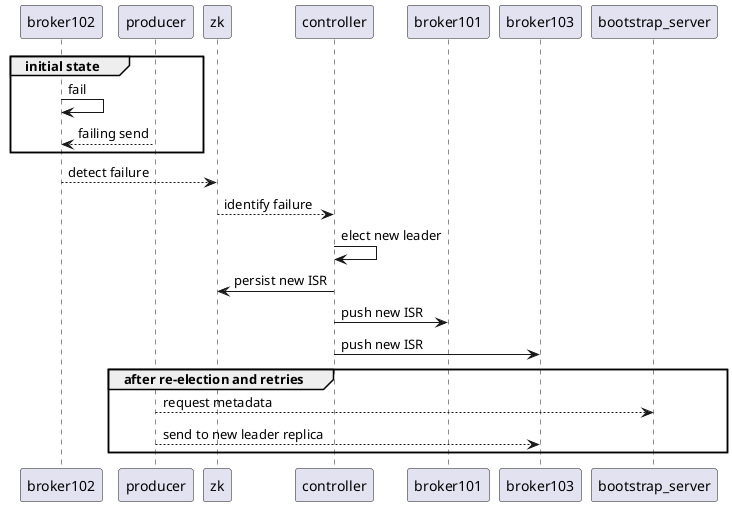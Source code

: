 @startuml kafka_leader_election

note left: broker102 host leader replica

group initial state
broker102 -> broker102: fail
producer --> broker102: failing send
end

broker102 --> zk: detect failure

zk --> controller: identify failure

controller -> controller: elect new leader
controller -> zk: persist new ISR
controller -> broker101: push new ISR
controller -> broker103: push new ISR

group after re-election and retries
producer --> bootstrap_server: request metadata
producer --> broker103: send to new leader replica
end


@enduml